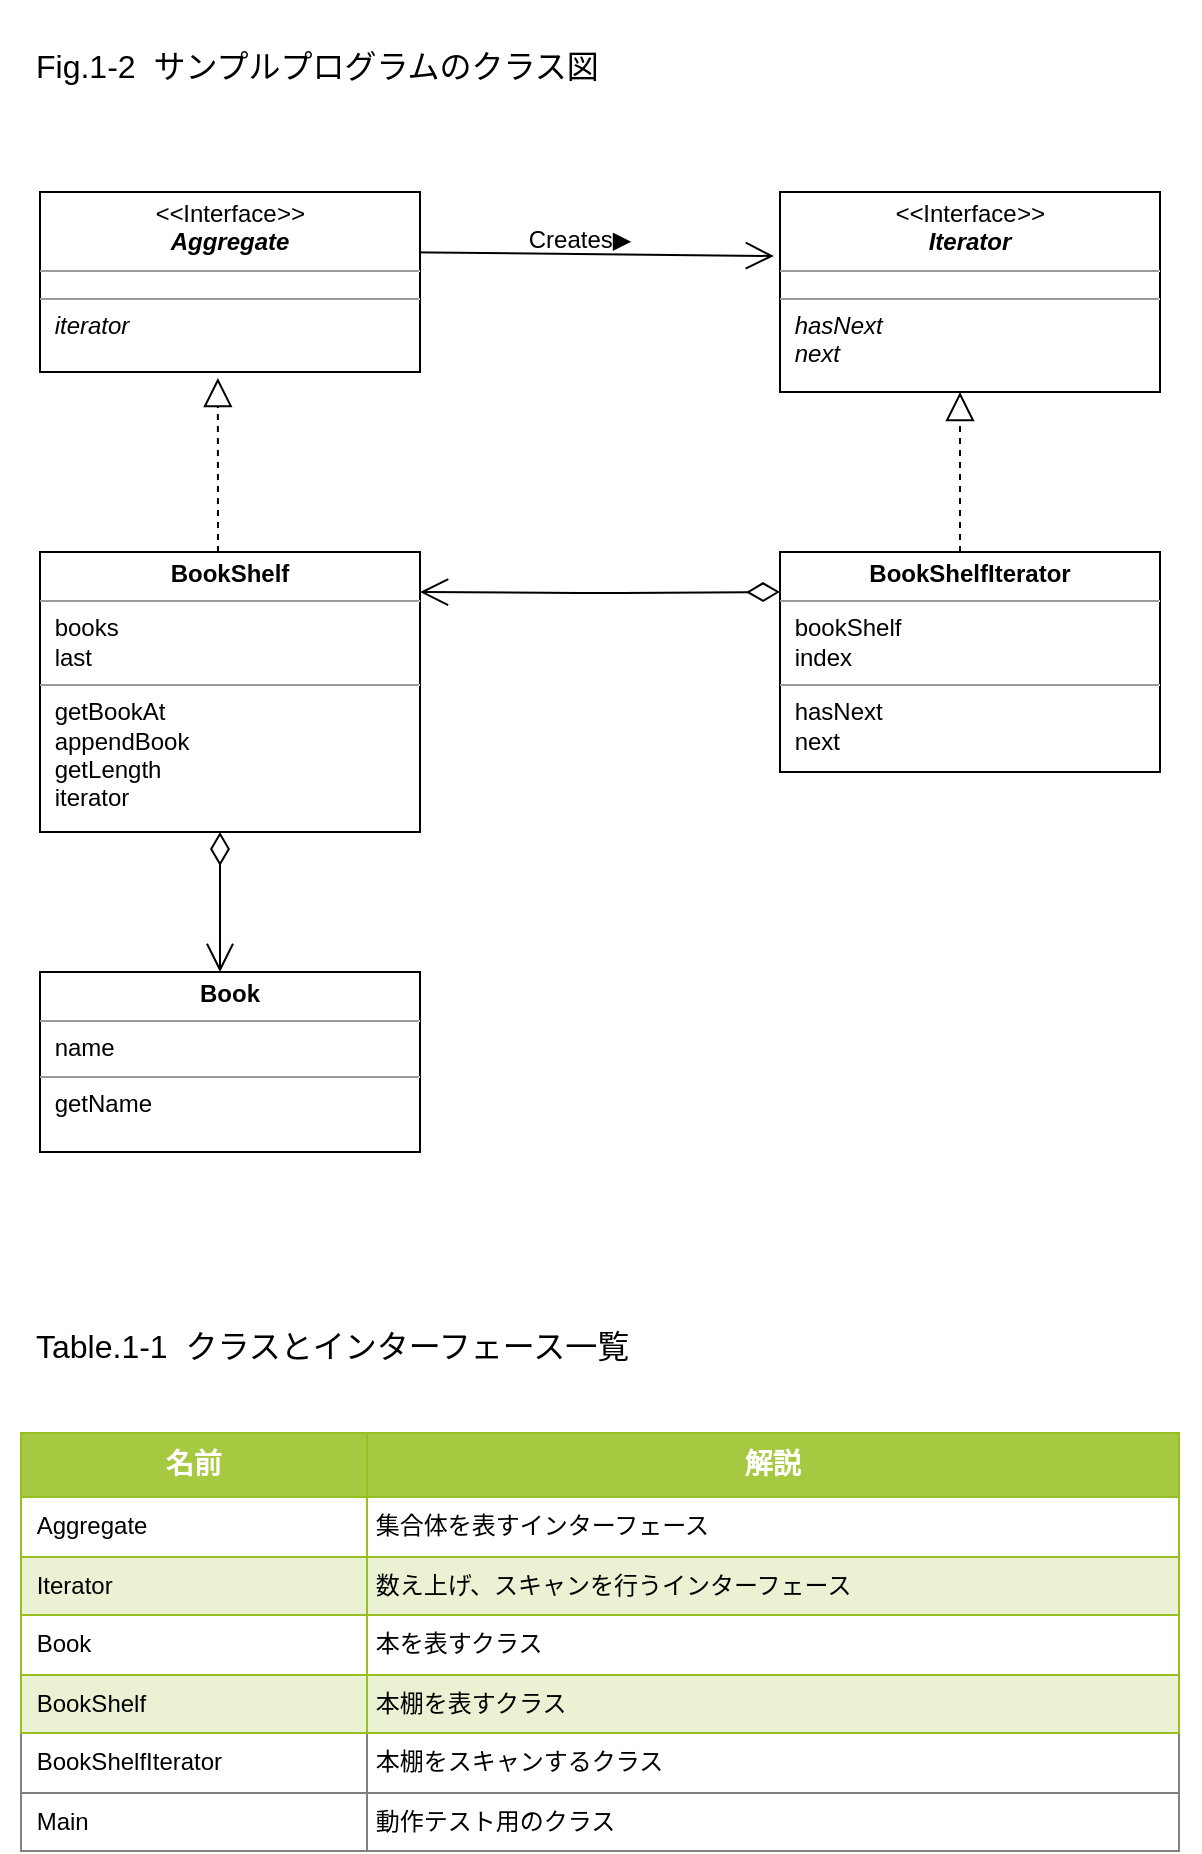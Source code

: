 <mxfile version="14.6.13" type="device"><diagram id="C5RBs43oDa-KdzZeNtuy" name="Fig01_Table1-1"><mxGraphModel dx="767" dy="530" grid="1" gridSize="10" guides="1" tooltips="1" connect="1" arrows="1" fold="1" page="1" pageScale="1" pageWidth="827" pageHeight="1169" math="0" shadow="0"><root><mxCell id="WIyWlLk6GJQsqaUBKTNV-0"/><mxCell id="WIyWlLk6GJQsqaUBKTNV-1" parent="WIyWlLk6GJQsqaUBKTNV-0"/><mxCell id="62UiRx_JH6EMBDB1Q8f--23" value="&lt;h1&gt;&lt;span style=&quot;font-weight: 400&quot;&gt;&lt;font style=&quot;font-size: 16px&quot;&gt;　Fig.1-2&amp;nbsp; サンプルプログラムのクラス図&lt;/font&gt;&lt;/span&gt;&lt;/h1&gt;" style="text;html=1;align=left;verticalAlign=middle;whiteSpace=wrap;rounded=0;" parent="WIyWlLk6GJQsqaUBKTNV-1" vertex="1"><mxGeometry x="80" y="80" width="600" height="30" as="geometry"/></mxCell><mxCell id="-PEvVN8BLdootd6kkDae-3" value="" style="endArrow=open;endFill=1;endSize=12;html=1;entryX=-0.016;entryY=0.32;entryDx=0;entryDy=0;entryPerimeter=0;" edge="1" parent="WIyWlLk6GJQsqaUBKTNV-1" target="-PEvVN8BLdootd6kkDae-10"><mxGeometry width="160" relative="1" as="geometry"><mxPoint x="270" y="190" as="sourcePoint"/><mxPoint x="430" y="190" as="targetPoint"/></mxGeometry></mxCell><mxCell id="-PEvVN8BLdootd6kkDae-10" value="&lt;p style=&quot;margin: 0px ; margin-top: 4px ; text-align: center&quot;&gt;&lt;i&gt;&amp;lt;&amp;lt;&lt;/i&gt;Interface&lt;i&gt;&amp;gt;&amp;gt;&lt;/i&gt;&lt;br&gt;&lt;b&gt;&lt;i&gt;Iterator&lt;/i&gt;&lt;/b&gt;&lt;/p&gt;&lt;hr size=&quot;1&quot;&gt;&lt;p style=&quot;margin: 0px 0px 0px 4px ; font-size: 1px&quot;&gt;&lt;br&gt;&lt;/p&gt;&lt;hr size=&quot;1&quot;&gt;&lt;p style=&quot;margin: 0px ; margin-left: 4px&quot;&gt;&lt;i&gt;&amp;nbsp;hasNext&lt;br&gt;&amp;nbsp;next&lt;/i&gt;&lt;/p&gt;" style="verticalAlign=top;align=left;overflow=fill;fontSize=12;fontFamily=Helvetica;html=1;" vertex="1" parent="WIyWlLk6GJQsqaUBKTNV-1"><mxGeometry x="470" y="160" width="190" height="100" as="geometry"/></mxCell><mxCell id="-PEvVN8BLdootd6kkDae-11" value="&lt;p style=&quot;margin: 0px ; margin-top: 4px ; text-align: center&quot;&gt;&lt;i&gt;&amp;lt;&amp;lt;&lt;/i&gt;Interface&lt;i&gt;&amp;gt;&amp;gt;&lt;/i&gt;&lt;br&gt;&lt;b&gt;&lt;i&gt;Aggregate&lt;/i&gt;&lt;/b&gt;&lt;/p&gt;&lt;hr size=&quot;1&quot;&gt;&lt;p style=&quot;margin: 0px 0px 0px 4px ; font-size: 1px&quot;&gt;&lt;br&gt;&lt;/p&gt;&lt;hr size=&quot;1&quot;&gt;&lt;p style=&quot;margin: 0px ; margin-left: 4px&quot;&gt;&lt;i&gt;&amp;nbsp;iterator&lt;/i&gt;&lt;/p&gt;" style="verticalAlign=top;align=left;overflow=fill;fontSize=12;fontFamily=Helvetica;html=1;" vertex="1" parent="WIyWlLk6GJQsqaUBKTNV-1"><mxGeometry x="100" y="160" width="190" height="90" as="geometry"/></mxCell><mxCell id="-PEvVN8BLdootd6kkDae-12" value="" style="endArrow=block;dashed=1;endFill=0;endSize=12;html=1;" edge="1" parent="WIyWlLk6GJQsqaUBKTNV-1"><mxGeometry width="160" relative="1" as="geometry"><mxPoint x="560" y="340" as="sourcePoint"/><mxPoint x="560" y="260" as="targetPoint"/></mxGeometry></mxCell><mxCell id="-PEvVN8BLdootd6kkDae-13" value="&lt;p style=&quot;margin: 0px ; margin-top: 4px ; text-align: center&quot;&gt;&lt;b&gt;BookShelfIterator&lt;/b&gt;&lt;/p&gt;&lt;hr size=&quot;1&quot;&gt;&lt;p style=&quot;margin: 0px ; margin-left: 4px&quot;&gt;&amp;nbsp;bookShelf&lt;/p&gt;&lt;p style=&quot;margin: 0px ; margin-left: 4px&quot;&gt;&amp;nbsp;index&lt;/p&gt;&lt;hr size=&quot;1&quot;&gt;&lt;p style=&quot;margin: 0px ; margin-left: 4px&quot;&gt;&amp;nbsp;hasNext&lt;/p&gt;&lt;p style=&quot;margin: 0px ; margin-left: 4px&quot;&gt;&amp;nbsp;next&lt;/p&gt;" style="verticalAlign=top;align=left;overflow=fill;fontSize=12;fontFamily=Helvetica;html=1;" vertex="1" parent="WIyWlLk6GJQsqaUBKTNV-1"><mxGeometry x="470" y="340" width="190" height="110" as="geometry"/></mxCell><mxCell id="-PEvVN8BLdootd6kkDae-14" value="Creates▶︎" style="text;align=center;fontStyle=0;verticalAlign=middle;spacingLeft=3;spacingRight=3;strokeColor=none;rotatable=0;points=[[0,0.5],[1,0.5]];portConstraint=eastwest;" vertex="1" parent="WIyWlLk6GJQsqaUBKTNV-1"><mxGeometry x="330" y="170" width="80" height="26" as="geometry"/></mxCell><mxCell id="-PEvVN8BLdootd6kkDae-15" value="" style="endArrow=block;dashed=1;endFill=0;endSize=12;html=1;entryX=0.468;entryY=1.033;entryDx=0;entryDy=0;entryPerimeter=0;" edge="1" parent="WIyWlLk6GJQsqaUBKTNV-1" target="-PEvVN8BLdootd6kkDae-11"><mxGeometry width="160" relative="1" as="geometry"><mxPoint x="189" y="340" as="sourcePoint"/><mxPoint x="355" y="340" as="targetPoint"/></mxGeometry></mxCell><mxCell id="-PEvVN8BLdootd6kkDae-16" value="&lt;p style=&quot;margin: 0px ; margin-top: 4px ; text-align: center&quot;&gt;&lt;b&gt;BookShelf&lt;/b&gt;&lt;/p&gt;&lt;hr size=&quot;1&quot;&gt;&lt;p style=&quot;margin: 0px ; margin-left: 4px&quot;&gt;&amp;nbsp;books&lt;/p&gt;&lt;p style=&quot;margin: 0px ; margin-left: 4px&quot;&gt;&amp;nbsp;last&lt;/p&gt;&lt;hr size=&quot;1&quot;&gt;&lt;p style=&quot;margin: 0px ; margin-left: 4px&quot;&gt;&amp;nbsp;getBookAt&lt;/p&gt;&lt;p style=&quot;margin: 0px ; margin-left: 4px&quot;&gt;&amp;nbsp;appendBook&lt;/p&gt;&lt;p style=&quot;margin: 0px ; margin-left: 4px&quot;&gt;&amp;nbsp;getLength&lt;/p&gt;&lt;p style=&quot;margin: 0px ; margin-left: 4px&quot;&gt;&amp;nbsp;iterator&lt;/p&gt;" style="verticalAlign=top;align=left;overflow=fill;fontSize=12;fontFamily=Helvetica;html=1;" vertex="1" parent="WIyWlLk6GJQsqaUBKTNV-1"><mxGeometry x="100" y="340" width="190" height="140" as="geometry"/></mxCell><mxCell id="-PEvVN8BLdootd6kkDae-17" value="" style="endArrow=open;html=1;endSize=12;startArrow=diamondThin;startSize=14;startFill=0;edgeStyle=orthogonalEdgeStyle;" edge="1" parent="WIyWlLk6GJQsqaUBKTNV-1"><mxGeometry relative="1" as="geometry"><mxPoint x="190" y="480" as="sourcePoint"/><mxPoint x="190" y="550" as="targetPoint"/><Array as="points"><mxPoint x="190" y="550"/></Array></mxGeometry></mxCell><mxCell id="-PEvVN8BLdootd6kkDae-20" value="&lt;p style=&quot;margin: 0px ; margin-top: 4px ; text-align: center&quot;&gt;&lt;b&gt;Book&lt;/b&gt;&lt;/p&gt;&lt;hr size=&quot;1&quot;&gt;&lt;p style=&quot;margin: 0px ; margin-left: 4px&quot;&gt;&amp;nbsp;name&lt;/p&gt;&lt;hr size=&quot;1&quot;&gt;&lt;p style=&quot;margin: 0px ; margin-left: 4px&quot;&gt;&amp;nbsp;getName&lt;/p&gt;" style="verticalAlign=top;align=left;overflow=fill;fontSize=12;fontFamily=Helvetica;html=1;" vertex="1" parent="WIyWlLk6GJQsqaUBKTNV-1"><mxGeometry x="100" y="550" width="190" height="90" as="geometry"/></mxCell><mxCell id="-PEvVN8BLdootd6kkDae-21" value="" style="endArrow=open;html=1;endSize=12;startArrow=diamondThin;startSize=14;startFill=0;edgeStyle=orthogonalEdgeStyle;align=left;verticalAlign=bottom;entryX=1;entryY=0.143;entryDx=0;entryDy=0;entryPerimeter=0;" edge="1" parent="WIyWlLk6GJQsqaUBKTNV-1" target="-PEvVN8BLdootd6kkDae-16"><mxGeometry x="-1" y="-10" relative="1" as="geometry"><mxPoint x="470" y="360" as="sourcePoint"/><mxPoint x="310" y="360" as="targetPoint"/><mxPoint as="offset"/></mxGeometry></mxCell><mxCell id="-PEvVN8BLdootd6kkDae-35" value="&lt;table border=&quot;1&quot; width=&quot;100%&quot; cellpadding=&quot;4&quot; style=&quot;width: 100% ; height: 100% ; border-collapse: collapse&quot;&gt;&lt;tbody&gt;&lt;tr style=&quot;background-color: #a7c942 ; color: #ffffff ; border: 1px solid #98bf21&quot;&gt;&lt;th style=&quot;text-align: center ; font-size: 14px&quot;&gt;名前&lt;/th&gt;&lt;th style=&quot;text-align: center&quot;&gt;&lt;font style=&quot;font-size: 14px&quot;&gt;解説&lt;/font&gt;&lt;/th&gt;&lt;/tr&gt;&lt;tr style=&quot;border: 1px solid #98bf21&quot;&gt;&lt;td&gt;&amp;nbsp;Aggregate&lt;/td&gt;&lt;td&gt;集合体を表すインターフェース&lt;/td&gt;&lt;/tr&gt;&lt;tr style=&quot;background-color: #eaf2d3 ; border: 1px solid #98bf21&quot;&gt;&lt;td&gt;&amp;nbsp;Iterator&lt;/td&gt;&lt;td&gt;数え上げ、スキャンを行うインターフェース&lt;/td&gt;&lt;/tr&gt;&lt;tr style=&quot;border: 1px solid #98bf21&quot;&gt;&lt;td&gt;&amp;nbsp;Book&lt;/td&gt;&lt;td&gt;本を表すクラス&lt;/td&gt;&lt;/tr&gt;&lt;tr style=&quot;background-color: #eaf2d3 ; border: 1px solid #98bf21&quot;&gt;&lt;td&gt;&amp;nbsp;BookShelf&lt;/td&gt;&lt;td&gt;本棚を表すクラス&lt;/td&gt;&lt;/tr&gt;&lt;tr&gt;&lt;td&gt;&amp;nbsp;BookShelfIterator&lt;/td&gt;&lt;td&gt;本棚をスキャンするクラス&lt;/td&gt;&lt;/tr&gt;&lt;tr&gt;&lt;td&gt;&amp;nbsp;Main&lt;/td&gt;&lt;td&gt;動作テスト用のクラス&lt;/td&gt;&lt;/tr&gt;&lt;/tbody&gt;&lt;/table&gt;" style="text;html=1;overflow=fill;rounded=0;" vertex="1" parent="WIyWlLk6GJQsqaUBKTNV-1"><mxGeometry x="90" y="780" width="580" height="210" as="geometry"/></mxCell><mxCell id="-PEvVN8BLdootd6kkDae-36" value="&lt;h1&gt;&lt;span style=&quot;font-weight: 400&quot;&gt;&lt;font style=&quot;font-size: 16px&quot;&gt;　Table.1-1&amp;nbsp; クラスとインターフェース一覧&lt;/font&gt;&lt;/span&gt;&lt;/h1&gt;" style="text;html=1;align=left;verticalAlign=middle;whiteSpace=wrap;rounded=0;" vertex="1" parent="WIyWlLk6GJQsqaUBKTNV-1"><mxGeometry x="80" y="720" width="600" height="30" as="geometry"/></mxCell></root></mxGraphModel></diagram></mxfile>